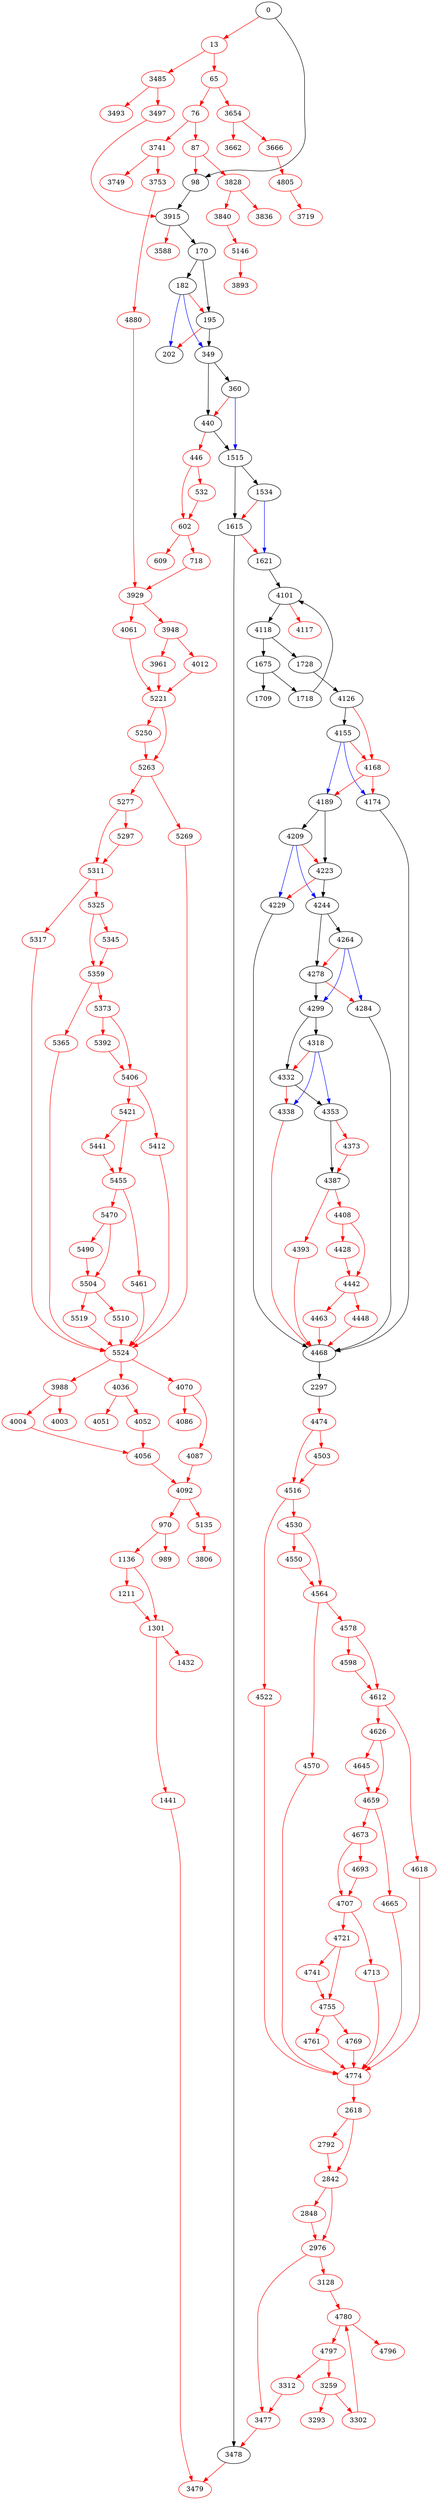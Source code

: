 digraph diff_Contract_0x8313675d1405f3f7aee3da9d63e0bf5c30c75832 {
	0
	3588 [color=red]
	4101
	4612 [color=red]
	4618 [color=red]
	13 [color=red]
	5135 [color=red]
	4626 [color=red]
	532 [color=red]
	4117 [color=red]
	4118
	5146 [color=red]
	4126
	4645 [color=red]
	4659 [color=red]
	3128 [color=red]
	4665 [color=red]
	2618 [color=red]
	4155
	65 [color=red]
	4673 [color=red]
	3654 [color=red]
	4168 [color=red]
	76 [color=red]
	3662 [color=red]
	1615
	4174
	3666 [color=red]
	1621
	4693 [color=red]
	87 [color=red]
	602 [color=red]
	4189
	609 [color=red]
	98
	4707 [color=red]
	5221 [color=red]
	4713 [color=red]
	1136 [color=red]
	4209
	4721 [color=red]
	4223
	5250 [color=red]
	4229
	4741 [color=red]
	3719 [color=red]
	1675
	5263 [color=red]
	4755 [color=red]
	4244
	5269 [color=red]
	4761 [color=red]
	3741 [color=red]
	5277 [color=red]
	4769 [color=red]
	3749 [color=red]
	4774 [color=red]
	4264
	3753 [color=red]
	170
	4780 [color=red]
	1709
	5297 [color=red]
	182
	1718
	4278
	1211 [color=red]
	3259 [color=red]
	4284
	4796 [color=red]
	4797 [color=red]
	1728
	5311 [color=red]
	195
	4805 [color=red]
	5317 [color=red]
	202
	4299
	5325 [color=red]
	718 [color=red]
	3293 [color=red]
	3806 [color=red]
	4318
	5345 [color=red]
	3302 [color=red]
	2792 [color=red]
	4332
	5359 [color=red]
	3312 [color=red]
	4338
	3828 [color=red]
	5365 [color=red]
	2297
	3836 [color=red]
	5373 [color=red]
	3840 [color=red]
	4353
	4880 [color=red]
	5392 [color=red]
	1301 [color=red]
	4373 [color=red]
	2842 [color=red]
	5406 [color=red]
	2848 [color=red]
	4387
	5412 [color=red]
	4393 [color=red]
	5421 [color=red]
	3893 [color=red]
	4408 [color=red]
	5441 [color=red]
	3915
	4428 [color=red]
	5455 [color=red]
	5461 [color=red]
	3929 [color=red]
	4442 [color=red]
	349
	5470 [color=red]
	4448 [color=red]
	360
	3948 [color=red]
	4463 [color=red]
	5490 [color=red]
	4468
	3961 [color=red]
	4474 [color=red]
	5504 [color=red]
	5510 [color=red]
	5519 [color=red]
	3988 [color=red]
	3477 [color=red]
	3478
	3479 [color=red]
	1432 [color=red]
	4503 [color=red]
	5524 [color=red]
	3485 [color=red]
	2976 [color=red]
	1441 [color=red]
	4003 [color=red]
	4004 [color=red]
	3493 [color=red]
	4516 [color=red]
	3497 [color=red]
	4522 [color=red]
	4012 [color=red]
	4530 [color=red]
	440
	446 [color=red]
	4036 [color=red]
	4550 [color=red]
	970 [color=red]
	4051 [color=red]
	4052 [color=red]
	4564 [color=red]
	4056 [color=red]
	4570 [color=red]
	989 [color=red]
	4061 [color=red]
	4578 [color=red]
	4070 [color=red]
	1515
	4086 [color=red]
	4087 [color=red]
	4598 [color=red]
	4092 [color=red]
	1534
	4516 -> 4522 [color=red]
	3915 -> 170
	1534 -> 1615 [color=red]
	3915 -> 3588 [color=red]
	349 -> 360
	4387 -> 4393 [color=red]
	4070 -> 4087 [color=red]
	349 -> 440
	1728 -> 4126
	0 -> 98
	3654 -> 3662 [color=red]
	4503 -> 4516 [color=red]
	4189 -> 4209
	4564 -> 4570 [color=red]
	5269 -> 5524 [color=red]
	5504 -> 5519 [color=red]
	1211 -> 1301 [color=red]
	5373 -> 5406 [color=red]
	2842 -> 2848 [color=red]
	5317 -> 5524 [color=red]
	4244 -> 4264
	4278 -> 4299
	170 -> 182
	3929 -> 4061 [color=red]
	4612 -> 4618 [color=red]
	5421 -> 5441 [color=red]
	4463 -> 4468 [color=red]
	1301 -> 1441 [color=red]
	3948 -> 4012 [color=red]
	3948 -> 3961 [color=red]
	4126 -> 4168 [color=red]
	4645 -> 4659 [color=red]
	4012 -> 5221 [color=red]
	4092 -> 5135 [color=red]
	4101 -> 4117 [color=red]
	4155 -> 4168 [color=red]
	4780 -> 4797 [color=red]
	4061 -> 5221 [color=red]
	360 -> 440 [color=red]
	446 -> 602 [color=red]
	4673 -> 4707 [color=red]
	446 -> 532 [color=red]
	4264 -> 4278 [color=red]
	1615 -> 1621 [color=red]
	5263 -> 5269 [color=red]
	5455 -> 5461 [color=red]
	87 -> 3828 [color=red]
	2297 -> 4474 [color=red]
	5504 -> 5510 [color=red]
	4626 -> 4659 [color=red]
	76 -> 87 [color=red]
	5470 -> 5490 [color=red]
	5406 -> 5421 [color=red]
	4353 -> 4373 [color=red]
	5325 -> 5345 [color=red]
	5365 -> 5524 [color=red]
	3478 -> 3479 [color=red]
	4468 -> 2297
	5311 -> 5317 [color=red]
	1718 -> 4101
	3259 -> 3302 [color=red]
	3828 -> 3840 [color=red]
	4693 -> 4707 [color=red]
	4004 -> 4056 [color=red]
	76 -> 3741 [color=red]
	4774 -> 2618 [color=red]
	4618 -> 4774 [color=red]
	5359 -> 5365 [color=red]
	2618 -> 2792 [color=red]
	4755 -> 4761 [color=red]
	4168 -> 4189 [color=red]
	5221 -> 5263 [color=red]
	4174 -> 4468
	4278 -> 4284 [color=red]
	5373 -> 5392 [color=red]
	440 -> 446 [color=red]
	3654 -> 3666 [color=red]
	2976 -> 3477 [color=red]
	1675 -> 1718
	5345 -> 5359 [color=red]
	4332 -> 4338 [color=red]
	5524 -> 4070 [color=red]
	4408 -> 4428 [color=red]
	4118 -> 1675
	3302 -> 4780 [color=red]
	3988 -> 4004 [color=red]
	4707 -> 4721 [color=red]
	5221 -> 5250 [color=red]
	4387 -> 4408 [color=red]
	4318 -> 4332 [color=red]
	5461 -> 5524 [color=red]
	3840 -> 5146 [color=red]
	4052 -> 4056 [color=red]
	4087 -> 4092 [color=red]
	3485 -> 3497 [color=red]
	3741 -> 3753 [color=red]
	718 -> 3929 [color=red]
	5510 -> 5524 [color=red]
	1136 -> 1211 [color=red]
	3828 -> 3836 [color=red]
	3312 -> 3477 [color=red]
	1621 -> 4101
	5406 -> 5412 [color=red]
	970 -> 989 [color=red]
	4338 -> 4468 [color=red]
	4126 -> 4155
	4442 -> 4463 [color=red]
	1615 -> 3478
	2848 -> 2976 [color=red]
	5519 -> 5524 [color=red]
	970 -> 1136 [color=red]
	4564 -> 4578 [color=red]
	4223 -> 4229 [color=red]
	4522 -> 4774 [color=red]
	4626 -> 4645 [color=red]
	5277 -> 5311 [color=red]
	4209 -> 4223 [color=red]
	5297 -> 5311 [color=red]
	5524 -> 3988 [color=red]
	4229 -> 4468
	3497 -> 3915 [color=red]
	65 -> 3654 [color=red]
	1515 -> 1615
	4118 -> 1728
	4530 -> 4564 [color=red]
	182 -> 195 [color=red]
	13 -> 65 [color=red]
	4168 -> 4174 [color=red]
	4721 -> 4741 [color=red]
	5146 -> 3893 [color=red]
	3988 -> 4003 [color=red]
	4056 -> 4092 [color=red]
	4442 -> 4448 [color=red]
	195 -> 202 [color=red]
	3666 -> 4805 [color=red]
	4665 -> 4774 [color=red]
	4805 -> 3719 [color=red]
	5455 -> 5470 [color=red]
	4598 -> 4612 [color=red]
	4659 -> 4665 [color=red]
	13 -> 3485 [color=red]
	3128 -> 4780 [color=red]
	2792 -> 2842 [color=red]
	4299 -> 4318
	3961 -> 5221 [color=red]
	4516 -> 4530 [color=red]
	5392 -> 5406 [color=red]
	4761 -> 4774 [color=red]
	4284 -> 4468
	5263 -> 5277 [color=red]
	4036 -> 4052 [color=red]
	4659 -> 4673 [color=red]
	3485 -> 3493 [color=red]
	3741 -> 3749 [color=red]
	4578 -> 4612 [color=red]
	532 -> 602 [color=red]
	5490 -> 5504 [color=red]
	4353 -> 4387
	65 -> 76 [color=red]
	1441 -> 3479 [color=red]
	2618 -> 2842 [color=red]
	4428 -> 4442 [color=red]
	4474 -> 4503 [color=red]
	4408 -> 4442 [color=red]
	4550 -> 4564 [color=red]
	5311 -> 5325 [color=red]
	195 -> 349
	4070 -> 4086 [color=red]
	4880 -> 3929 [color=red]
	5412 -> 5524 [color=red]
	170 -> 195
	4299 -> 4332
	4673 -> 4693 [color=red]
	602 -> 718 [color=red]
	4393 -> 4468 [color=red]
	4612 -> 4626 [color=red]
	4189 -> 4223
	98 -> 3915
	4373 -> 4387 [color=red]
	4741 -> 4755 [color=red]
	5441 -> 5455 [color=red]
	4707 -> 4713 [color=red]
	5359 -> 5373 [color=red]
	4755 -> 4769 [color=red]
	4713 -> 4774 [color=red]
	5277 -> 5297 [color=red]
	4721 -> 4755 [color=red]
	4036 -> 4051 [color=red]
	2842 -> 2976 [color=red]
	5421 -> 5455 [color=red]
	4530 -> 4550 [color=red]
	4101 -> 4118
	4570 -> 4774 [color=red]
	4780 -> 4796 [color=red]
	602 -> 609 [color=red]
	1515 -> 1534
	4448 -> 4468 [color=red]
	87 -> 98 [color=red]
	4578 -> 4598 [color=red]
	4769 -> 4774 [color=red]
	4474 -> 4516 [color=red]
	4223 -> 4244
	440 -> 1515
	4797 -> 3312 [color=red]
	1675 -> 1709
	4797 -> 3259 [color=red]
	4332 -> 4353
	4244 -> 4278
	5470 -> 5504 [color=red]
	3477 -> 3478 [color=red]
	4092 -> 970 [color=red]
	5135 -> 3806 [color=red]
	2976 -> 3128 [color=red]
	0 -> 13 [color=red]
	5325 -> 5359 [color=red]
	3929 -> 3948 [color=red]
	3753 -> 4880 [color=red]
	1136 -> 1301 [color=red]
	5250 -> 5263 [color=red]
	5524 -> 4036 [color=red]
	1301 -> 1432 [color=red]
	3259 -> 3293 [color=red]
	4318 -> 4353 [color=blue]
	1534 -> 1621 [color=blue]
	4155 -> 4174 [color=blue]
	4264 -> 4284 [color=blue]
	182 -> 202 [color=blue]
	4209 -> 4229 [color=blue]
	4264 -> 4299 [color=blue]
	182 -> 349 [color=blue]
	360 -> 1515 [color=blue]
	4209 -> 4244 [color=blue]
	4318 -> 4338 [color=blue]
	4155 -> 4189 [color=blue]
}
